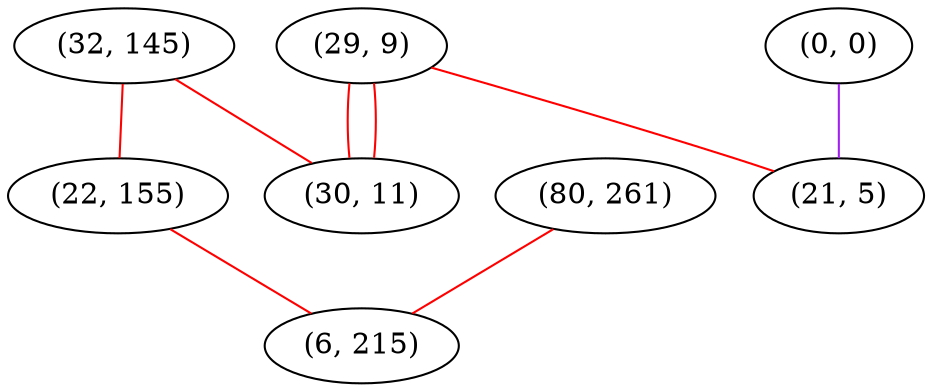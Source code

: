 graph "" {
"(32, 145)";
"(0, 0)";
"(80, 261)";
"(22, 155)";
"(29, 9)";
"(30, 11)";
"(6, 215)";
"(21, 5)";
"(32, 145)" -- "(30, 11)"  [color=red, key=0, weight=1];
"(32, 145)" -- "(22, 155)"  [color=red, key=0, weight=1];
"(0, 0)" -- "(21, 5)"  [color=purple, key=0, weight=4];
"(80, 261)" -- "(6, 215)"  [color=red, key=0, weight=1];
"(22, 155)" -- "(6, 215)"  [color=red, key=0, weight=1];
"(29, 9)" -- "(30, 11)"  [color=red, key=0, weight=1];
"(29, 9)" -- "(30, 11)"  [color=red, key=1, weight=1];
"(29, 9)" -- "(21, 5)"  [color=red, key=0, weight=1];
}
